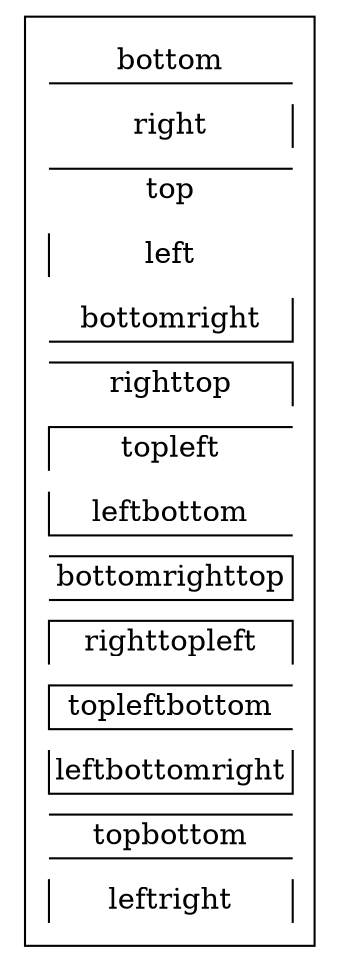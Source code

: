 graph {
  abc [shape=none, label=<<TABLE CELLSPACING="10">
    <TR><TD SIDES="B">bottom</TD></TR>
    <TR><TD SIDES="R">right</TD></TR>
    <TR><TD SIDES="T">top</TD></TR>
    <TR><TD SIDES="L">left</TD></TR>
    <TR><TD SIDES="BR">bottomright</TD></TR>
    <TR><TD SIDES="RT">righttop</TD></TR>
    <TR><TD SIDES="TL">topleft</TD></TR>
    <TR><TD SIDES="LB">leftbottom</TD></TR>
    <TR><TD SIDES="BRT">bottomrighttop</TD></TR>
    <TR><TD SIDES="RTL">righttopleft</TD></TR>
    <TR><TD SIDES="TLB">topleftbottom</TD></TR>
    <TR><TD SIDES="LBR">leftbottomright</TD></TR>
    <TR><TD SIDES="TB">topbottom</TD></TR>
    <TR><TD SIDES="LR">leftright</TD></TR>
  </TABLE>>]
}

